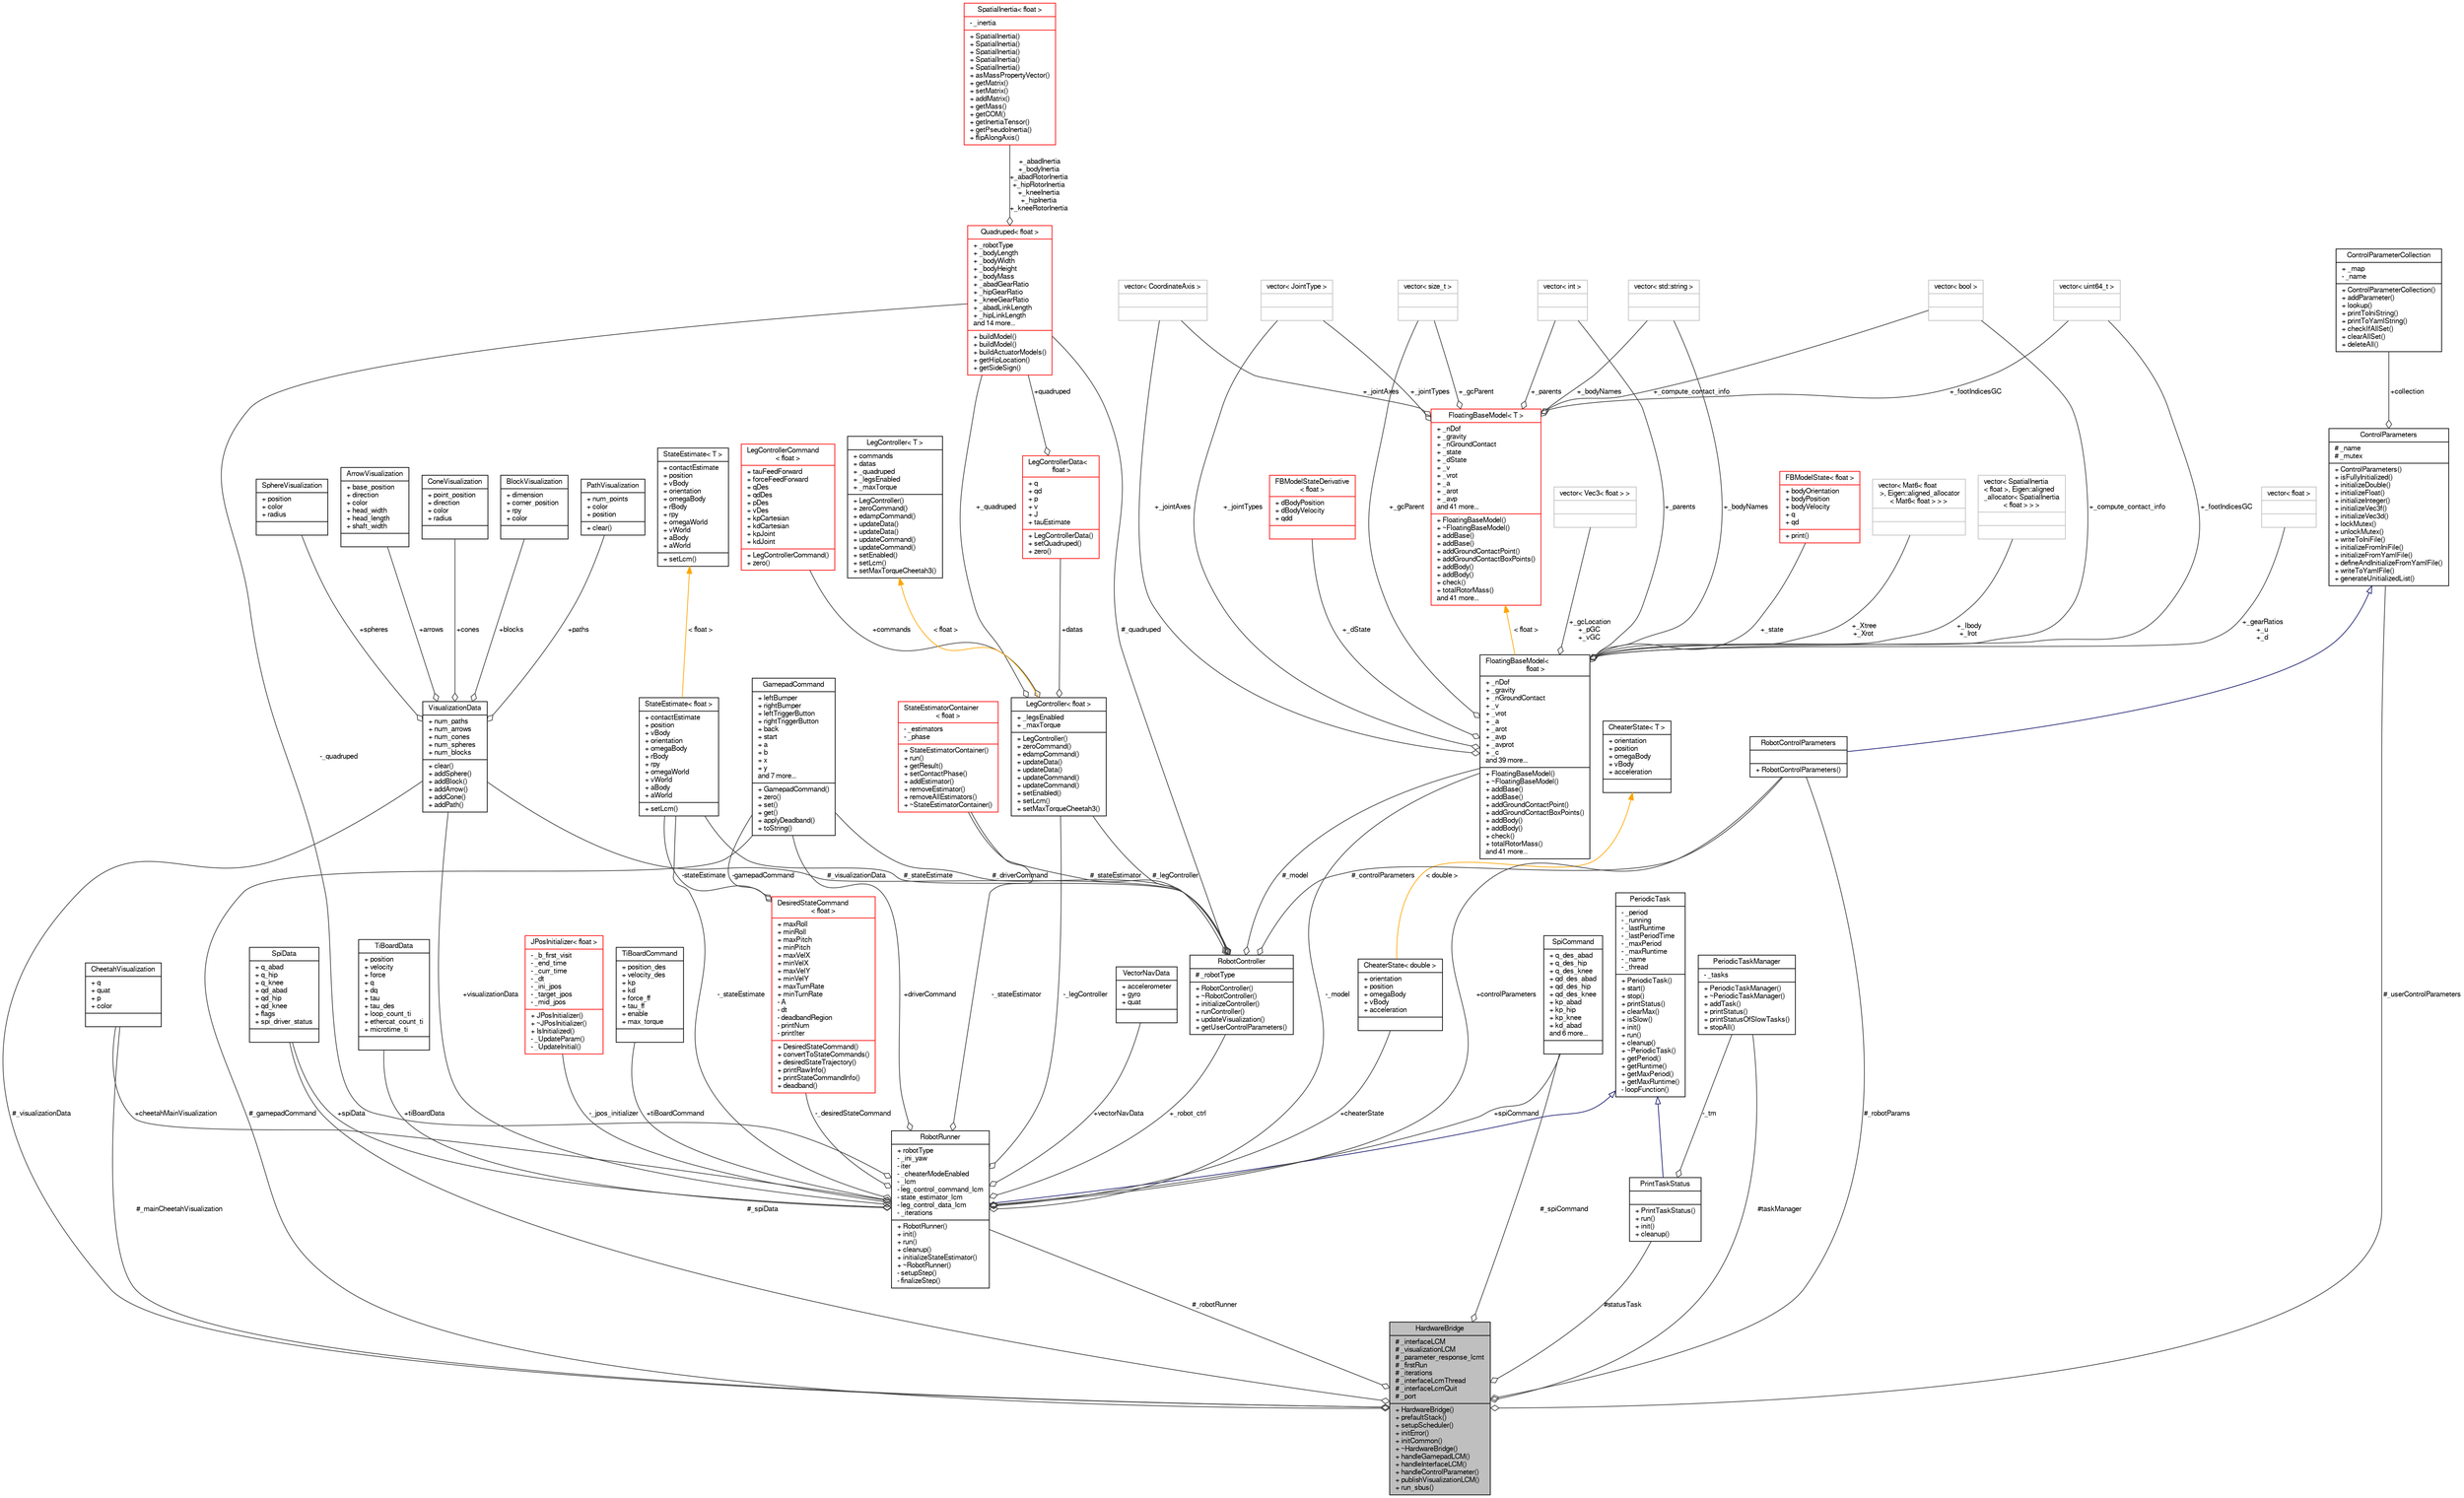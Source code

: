 digraph "HardwareBridge"
{
  edge [fontname="FreeSans",fontsize="10",labelfontname="FreeSans",labelfontsize="10"];
  node [fontname="FreeSans",fontsize="10",shape=record];
  Node1 [label="{HardwareBridge\n|# _interfaceLCM\l# _visualizationLCM\l# _parameter_response_lcmt\l# _firstRun\l# _iterations\l# _interfaceLcmThread\l# _interfaceLcmQuit\l# _port\l|+ HardwareBridge()\l+ prefaultStack()\l+ setupScheduler()\l+ initError()\l+ initCommon()\l+ ~HardwareBridge()\l+ handleGamepadLCM()\l+ handleInterfaceLCM()\l+ handleControlParameter()\l+ publishVisualizationLCM()\l+ run_sbus()\l}",height=0.2,width=0.4,color="black", fillcolor="grey75", style="filled", fontcolor="black"];
  Node2 -> Node1 [color="grey25",fontsize="10",style="solid",label=" #_spiData" ,arrowhead="odiamond",fontname="FreeSans"];
  Node2 [label="{SpiData\n|+ q_abad\l+ q_hip\l+ q_knee\l+ qd_abad\l+ qd_hip\l+ qd_knee\l+ flags\l+ spi_driver_status\l|}",height=0.2,width=0.4,color="black", fillcolor="white", style="filled",URL="$d5/d09/struct_spi_data.html"];
  Node3 -> Node1 [color="grey25",fontsize="10",style="solid",label=" #_mainCheetahVisualization" ,arrowhead="odiamond",fontname="FreeSans"];
  Node3 [label="{CheetahVisualization\n|+ q\l+ quat\l+ p\l+ color\l|}",height=0.2,width=0.4,color="black", fillcolor="white", style="filled",URL="$d0/d6d/struct_cheetah_visualization.html"];
  Node4 -> Node1 [color="grey25",fontsize="10",style="solid",label=" #_robotRunner" ,arrowhead="odiamond",fontname="FreeSans"];
  Node4 [label="{RobotRunner\n|+ robotType\l- _ini_yaw\l- iter\l- _cheaterModeEnabled\l- _lcm\l- leg_control_command_lcm\l- state_estimator_lcm\l- leg_control_data_lcm\l- _iterations\l|+ RobotRunner()\l+ init()\l+ run()\l+ cleanup()\l+ initializeStateEstimator()\l+ ~RobotRunner()\l- setupStep()\l- finalizeStep()\l}",height=0.2,width=0.4,color="black", fillcolor="white", style="filled",URL="$d9/d42/class_robot_runner.html"];
  Node5 -> Node4 [dir="back",color="midnightblue",fontsize="10",style="solid",arrowtail="onormal",fontname="FreeSans"];
  Node5 [label="{PeriodicTask\n|- _period\l- _running\l- _lastRuntime\l- _lastPeriodTime\l- _maxPeriod\l- _maxRuntime\l- _name\l- _thread\l|+ PeriodicTask()\l+ start()\l+ stop()\l+ printStatus()\l+ clearMax()\l+ isSlow()\l+ init()\l+ run()\l+ cleanup()\l+ ~PeriodicTask()\l+ getPeriod()\l+ getRuntime()\l+ getMaxPeriod()\l+ getMaxRuntime()\l- loopFunction()\l}",height=0.2,width=0.4,color="black", fillcolor="white", style="filled",URL="$de/d2f/class_periodic_task.html"];
  Node6 -> Node4 [color="grey25",fontsize="10",style="solid",label=" -_stateEstimate" ,arrowhead="odiamond",fontname="FreeSans"];
  Node6 [label="{StateEstimate\< float \>\n|+ contactEstimate\l+ position\l+ vBody\l+ orientation\l+ omegaBody\l+ rBody\l+ rpy\l+ omegaWorld\l+ vWorld\l+ aBody\l+ aWorld\l|+ setLcm()\l}",height=0.2,width=0.4,color="black", fillcolor="white", style="filled",URL="$dd/df3/struct_state_estimate.html"];
  Node7 -> Node6 [dir="back",color="orange",fontsize="10",style="solid",label=" \< float \>" ,fontname="FreeSans"];
  Node7 [label="{StateEstimate\< T \>\n|+ contactEstimate\l+ position\l+ vBody\l+ orientation\l+ omegaBody\l+ rBody\l+ rpy\l+ omegaWorld\l+ vWorld\l+ aBody\l+ aWorld\l|+ setLcm()\l}",height=0.2,width=0.4,color="black", fillcolor="white", style="filled",URL="$dd/df3/struct_state_estimate.html"];
  Node2 -> Node4 [color="grey25",fontsize="10",style="solid",label=" +spiData" ,arrowhead="odiamond",fontname="FreeSans"];
  Node3 -> Node4 [color="grey25",fontsize="10",style="solid",label=" +cheetahMainVisualization" ,arrowhead="odiamond",fontname="FreeSans"];
  Node8 -> Node4 [color="grey25",fontsize="10",style="solid",label=" -_model" ,arrowhead="odiamond",fontname="FreeSans"];
  Node8 [label="{FloatingBaseModel\<\l float \>\n|+ _nDof\l+ _gravity\l+ _nGroundContact\l+ _v\l+ _vrot\l+ _a\l+ _arot\l+ _avp\l+ _avprot\l+ _c\land 39 more...\l|+ FloatingBaseModel()\l+ ~FloatingBaseModel()\l+ addBase()\l+ addBase()\l+ addGroundContactPoint()\l+ addGroundContactBoxPoints()\l+ addBody()\l+ addBody()\l+ check()\l+ totalRotorMass()\land 41 more...\l}",height=0.2,width=0.4,color="black", fillcolor="white", style="filled",URL="$d6/db1/class_floating_base_model.html"];
  Node9 -> Node8 [color="grey25",fontsize="10",style="solid",label=" +_state" ,arrowhead="odiamond",fontname="FreeSans"];
  Node9 [label="{FBModelState\< float \>\n|+ bodyOrientation\l+ bodyPosition\l+ bodyVelocity\l+ q\l+ qd\l|+ print()\l}",height=0.2,width=0.4,color="red", fillcolor="white", style="filled",URL="$de/d75/struct_f_b_model_state.html"];
  Node10 -> Node8 [color="grey25",fontsize="10",style="solid",label=" +_Xtree\n+_Xrot" ,arrowhead="odiamond",fontname="FreeSans"];
  Node10 [label="{vector\< Mat6\< float\l \>, Eigen::aligned_allocator\l\< Mat6\< float \> \> \>\n||}",height=0.2,width=0.4,color="grey75", fillcolor="white", style="filled"];
  Node11 -> Node8 [color="grey25",fontsize="10",style="solid",label=" +_Ibody\n+_Irot" ,arrowhead="odiamond",fontname="FreeSans"];
  Node11 [label="{vector\< SpatialInertia\l\< float \>, Eigen::aligned\l_allocator\< SpatialInertia\l\< float \> \> \>\n||}",height=0.2,width=0.4,color="grey75", fillcolor="white", style="filled"];
  Node12 -> Node8 [color="grey25",fontsize="10",style="solid",label=" +_jointTypes" ,arrowhead="odiamond",fontname="FreeSans"];
  Node12 [label="{vector\< JointType \>\n||}",height=0.2,width=0.4,color="grey75", fillcolor="white", style="filled"];
  Node13 -> Node8 [color="grey25",fontsize="10",style="solid",label=" +_jointAxes" ,arrowhead="odiamond",fontname="FreeSans"];
  Node13 [label="{vector\< CoordinateAxis \>\n||}",height=0.2,width=0.4,color="grey75", fillcolor="white", style="filled"];
  Node14 -> Node8 [color="grey25",fontsize="10",style="solid",label=" +_footIndicesGC" ,arrowhead="odiamond",fontname="FreeSans"];
  Node14 [label="{vector\< uint64_t \>\n||}",height=0.2,width=0.4,color="grey75", fillcolor="white", style="filled"];
  Node15 -> Node8 [color="grey25",fontsize="10",style="solid",label=" +_gcParent" ,arrowhead="odiamond",fontname="FreeSans"];
  Node15 [label="{vector\< size_t \>\n||}",height=0.2,width=0.4,color="grey75", fillcolor="white", style="filled"];
  Node16 -> Node8 [color="grey25",fontsize="10",style="solid",label=" +_gearRatios\n+_u\n+_d" ,arrowhead="odiamond",fontname="FreeSans"];
  Node16 [label="{vector\< float \>\n||}",height=0.2,width=0.4,color="grey75", fillcolor="white", style="filled"];
  Node17 -> Node8 [color="grey25",fontsize="10",style="solid",label=" +_parents" ,arrowhead="odiamond",fontname="FreeSans"];
  Node17 [label="{vector\< int \>\n||}",height=0.2,width=0.4,color="grey75", fillcolor="white", style="filled"];
  Node18 -> Node8 [color="grey25",fontsize="10",style="solid",label=" +_dState" ,arrowhead="odiamond",fontname="FreeSans"];
  Node18 [label="{FBModelStateDerivative\l\< float \>\n|+ dBodyPosition\l+ dBodyVelocity\l+ qdd\l|}",height=0.2,width=0.4,color="red", fillcolor="white", style="filled",URL="$de/dce/struct_f_b_model_state_derivative.html"];
  Node19 -> Node8 [color="grey25",fontsize="10",style="solid",label=" +_compute_contact_info" ,arrowhead="odiamond",fontname="FreeSans"];
  Node19 [label="{vector\< bool \>\n||}",height=0.2,width=0.4,color="grey75", fillcolor="white", style="filled"];
  Node20 -> Node8 [color="grey25",fontsize="10",style="solid",label=" +_bodyNames" ,arrowhead="odiamond",fontname="FreeSans"];
  Node20 [label="{vector\< std::string \>\n||}",height=0.2,width=0.4,color="grey75", fillcolor="white", style="filled"];
  Node21 -> Node8 [color="grey25",fontsize="10",style="solid",label=" +_gcLocation\n+_pGC\n+_vGC" ,arrowhead="odiamond",fontname="FreeSans"];
  Node21 [label="{vector\< Vec3\< float \> \>\n||}",height=0.2,width=0.4,color="grey75", fillcolor="white", style="filled"];
  Node22 -> Node8 [dir="back",color="orange",fontsize="10",style="solid",label=" \< float \>" ,fontname="FreeSans"];
  Node22 [label="{FloatingBaseModel\< T \>\n|+ _nDof\l+ _gravity\l+ _nGroundContact\l+ _state\l+ _dState\l+ _v\l+ _vrot\l+ _a\l+ _arot\l+ _avp\land 41 more...\l|+ FloatingBaseModel()\l+ ~FloatingBaseModel()\l+ addBase()\l+ addBase()\l+ addGroundContactPoint()\l+ addGroundContactBoxPoints()\l+ addBody()\l+ addBody()\l+ check()\l+ totalRotorMass()\land 41 more...\l}",height=0.2,width=0.4,color="red", fillcolor="white", style="filled",URL="$d6/db1/class_floating_base_model.html"];
  Node12 -> Node22 [color="grey25",fontsize="10",style="solid",label=" +_jointTypes" ,arrowhead="odiamond",fontname="FreeSans"];
  Node13 -> Node22 [color="grey25",fontsize="10",style="solid",label=" +_jointAxes" ,arrowhead="odiamond",fontname="FreeSans"];
  Node14 -> Node22 [color="grey25",fontsize="10",style="solid",label=" +_footIndicesGC" ,arrowhead="odiamond",fontname="FreeSans"];
  Node15 -> Node22 [color="grey25",fontsize="10",style="solid",label=" +_gcParent" ,arrowhead="odiamond",fontname="FreeSans"];
  Node17 -> Node22 [color="grey25",fontsize="10",style="solid",label=" +_parents" ,arrowhead="odiamond",fontname="FreeSans"];
  Node19 -> Node22 [color="grey25",fontsize="10",style="solid",label=" +_compute_contact_info" ,arrowhead="odiamond",fontname="FreeSans"];
  Node20 -> Node22 [color="grey25",fontsize="10",style="solid",label=" +_bodyNames" ,arrowhead="odiamond",fontname="FreeSans"];
  Node23 -> Node4 [color="grey25",fontsize="10",style="solid",label=" -_legController" ,arrowhead="odiamond",fontname="FreeSans"];
  Node23 [label="{LegController\< float \>\n|+ _legsEnabled\l+ _maxTorque\l|+ LegController()\l+ zeroCommand()\l+ edampCommand()\l+ updateData()\l+ updateData()\l+ updateCommand()\l+ updateCommand()\l+ setEnabled()\l+ setLcm()\l+ setMaxTorqueCheetah3()\l}",height=0.2,width=0.4,color="black", fillcolor="white", style="filled",URL="$d0/d96/class_leg_controller.html"];
  Node24 -> Node23 [color="grey25",fontsize="10",style="solid",label=" +datas" ,arrowhead="odiamond",fontname="FreeSans"];
  Node24 [label="{LegControllerData\<\l float \>\n|+ q\l+ qd\l+ p\l+ v\l+ J\l+ tauEstimate\l|+ LegControllerData()\l+ setQuadruped()\l+ zero()\l}",height=0.2,width=0.4,color="red", fillcolor="white", style="filled",URL="$d7/d6e/struct_leg_controller_data.html"];
  Node25 -> Node24 [color="grey25",fontsize="10",style="solid",label=" +quadruped" ,arrowhead="odiamond",fontname="FreeSans"];
  Node25 [label="{Quadruped\< float \>\n|+ _robotType\l+ _bodyLength\l+ _bodyWidth\l+ _bodyHeight\l+ _bodyMass\l+ _abadGearRatio\l+ _hipGearRatio\l+ _kneeGearRatio\l+ _abadLinkLength\l+ _hipLinkLength\land 14 more...\l|+ buildModel()\l+ buildModel()\l+ buildActuatorModels()\l+ getHipLocation()\l+ getSideSign()\l}",height=0.2,width=0.4,color="red", fillcolor="white", style="filled",URL="$dc/d66/class_quadruped.html"];
  Node26 -> Node25 [color="grey25",fontsize="10",style="solid",label=" +_abadInertia\n+_bodyInertia\n+_abadRotorInertia\n+_hipRotorInertia\n+_kneeInertia\n+_hipInertia\n+_kneeRotorInertia" ,arrowhead="odiamond",fontname="FreeSans"];
  Node26 [label="{SpatialInertia\< float \>\n|- _inertia\l|+ SpatialInertia()\l+ SpatialInertia()\l+ SpatialInertia()\l+ SpatialInertia()\l+ SpatialInertia()\l+ asMassPropertyVector()\l+ getMatrix()\l+ setMatrix()\l+ addMatrix()\l+ getMass()\l+ getCOM()\l+ getInertiaTensor()\l+ getPseudoInertia()\l+ flipAlongAxis()\l}",height=0.2,width=0.4,color="red", fillcolor="white", style="filled",URL="$d6/d81/class_spatial_inertia.html"];
  Node25 -> Node23 [color="grey25",fontsize="10",style="solid",label=" +_quadruped" ,arrowhead="odiamond",fontname="FreeSans"];
  Node27 -> Node23 [color="grey25",fontsize="10",style="solid",label=" +commands" ,arrowhead="odiamond",fontname="FreeSans"];
  Node27 [label="{LegControllerCommand\l\< float \>\n|+ tauFeedForward\l+ forceFeedForward\l+ qDes\l+ qdDes\l+ pDes\l+ vDes\l+ kpCartesian\l+ kdCartesian\l+ kpJoint\l+ kdJoint\l|+ LegControllerCommand()\l+ zero()\l}",height=0.2,width=0.4,color="red", fillcolor="white", style="filled",URL="$d1/d6a/struct_leg_controller_command.html"];
  Node28 -> Node23 [dir="back",color="orange",fontsize="10",style="solid",label=" \< float \>" ,fontname="FreeSans"];
  Node28 [label="{LegController\< T \>\n|+ commands\l+ datas\l+ _quadruped\l+ _legsEnabled\l+ _maxTorque\l|+ LegController()\l+ zeroCommand()\l+ edampCommand()\l+ updateData()\l+ updateData()\l+ updateCommand()\l+ updateCommand()\l+ setEnabled()\l+ setLcm()\l+ setMaxTorqueCheetah3()\l}",height=0.2,width=0.4,color="black", fillcolor="white", style="filled",URL="$d0/d96/class_leg_controller.html"];
  Node29 -> Node4 [color="grey25",fontsize="10",style="solid",label=" +vectorNavData" ,arrowhead="odiamond",fontname="FreeSans"];
  Node29 [label="{VectorNavData\n|+ accelerometer\l+ gyro\l+ quat\l|}",height=0.2,width=0.4,color="black", fillcolor="white", style="filled",URL="$df/d06/struct_vector_nav_data.html"];
  Node30 -> Node4 [color="grey25",fontsize="10",style="solid",label=" +cheaterState" ,arrowhead="odiamond",fontname="FreeSans"];
  Node30 [label="{CheaterState\< double \>\n|+ orientation\l+ position\l+ omegaBody\l+ vBody\l+ acceleration\l|}",height=0.2,width=0.4,color="black", fillcolor="white", style="filled",URL="$d2/d3e/struct_cheater_state.html"];
  Node31 -> Node30 [dir="back",color="orange",fontsize="10",style="solid",label=" \< double \>" ,fontname="FreeSans"];
  Node31 [label="{CheaterState\< T \>\n|+ orientation\l+ position\l+ omegaBody\l+ vBody\l+ acceleration\l|}",height=0.2,width=0.4,color="black", fillcolor="white", style="filled",URL="$d2/d3e/struct_cheater_state.html"];
  Node32 -> Node4 [color="grey25",fontsize="10",style="solid",label=" +_robot_ctrl" ,arrowhead="odiamond",fontname="FreeSans"];
  Node32 [label="{RobotController\n|# _robotType\l|+ RobotController()\l+ ~RobotController()\l+ initializeController()\l+ runController()\l+ updateVisualization()\l+ getUserControlParameters()\l}",height=0.2,width=0.4,color="black", fillcolor="white", style="filled",URL="$d4/d6a/class_robot_controller.html"];
  Node6 -> Node32 [color="grey25",fontsize="10",style="solid",label=" #_stateEstimate" ,arrowhead="odiamond",fontname="FreeSans"];
  Node23 -> Node32 [color="grey25",fontsize="10",style="solid",label=" #_legController" ,arrowhead="odiamond",fontname="FreeSans"];
  Node8 -> Node32 [color="grey25",fontsize="10",style="solid",label=" #_model" ,arrowhead="odiamond",fontname="FreeSans"];
  Node25 -> Node32 [color="grey25",fontsize="10",style="solid",label=" #_quadruped" ,arrowhead="odiamond",fontname="FreeSans"];
  Node33 -> Node32 [color="grey25",fontsize="10",style="solid",label=" #_visualizationData" ,arrowhead="odiamond",fontname="FreeSans"];
  Node33 [label="{VisualizationData\n|+ num_paths\l+ num_arrows\l+ num_cones\l+ num_spheres\l+ num_blocks\l|+ clear()\l+ addSphere()\l+ addBlock()\l+ addArrow()\l+ addCone()\l+ addPath()\l}",height=0.2,width=0.4,color="black", fillcolor="white", style="filled",URL="$d3/d60/struct_visualization_data.html"];
  Node34 -> Node33 [color="grey25",fontsize="10",style="solid",label=" +arrows" ,arrowhead="odiamond",fontname="FreeSans"];
  Node34 [label="{ArrowVisualization\n|+ base_position\l+ direction\l+ color\l+ head_width\l+ head_length\l+ shaft_width\l|}",height=0.2,width=0.4,color="black", fillcolor="white", style="filled",URL="$d4/d7b/struct_arrow_visualization.html"];
  Node35 -> Node33 [color="grey25",fontsize="10",style="solid",label=" +cones" ,arrowhead="odiamond",fontname="FreeSans"];
  Node35 [label="{ConeVisualization\n|+ point_position\l+ direction\l+ color\l+ radius\l|}",height=0.2,width=0.4,color="black", fillcolor="white", style="filled",URL="$df/da6/struct_cone_visualization.html"];
  Node36 -> Node33 [color="grey25",fontsize="10",style="solid",label=" +blocks" ,arrowhead="odiamond",fontname="FreeSans"];
  Node36 [label="{BlockVisualization\n|+ dimension\l+ corner_position\l+ rpy\l+ color\l|}",height=0.2,width=0.4,color="black", fillcolor="white", style="filled",URL="$d5/d38/struct_block_visualization.html"];
  Node37 -> Node33 [color="grey25",fontsize="10",style="solid",label=" +paths" ,arrowhead="odiamond",fontname="FreeSans"];
  Node37 [label="{PathVisualization\n|+ num_points\l+ color\l+ position\l|+ clear()\l}",height=0.2,width=0.4,color="black", fillcolor="white", style="filled",URL="$d1/d06/struct_path_visualization.html"];
  Node38 -> Node33 [color="grey25",fontsize="10",style="solid",label=" +spheres" ,arrowhead="odiamond",fontname="FreeSans"];
  Node38 [label="{SphereVisualization\n|+ position\l+ color\l+ radius\l|}",height=0.2,width=0.4,color="black", fillcolor="white", style="filled",URL="$d7/d94/struct_sphere_visualization.html"];
  Node39 -> Node32 [color="grey25",fontsize="10",style="solid",label=" #_stateEstimator" ,arrowhead="odiamond",fontname="FreeSans"];
  Node39 [label="{StateEstimatorContainer\l\< float \>\n|- _estimators\l- _phase\l|+ StateEstimatorContainer()\l+ run()\l+ getResult()\l+ setContactPhase()\l+ addEstimator()\l+ removeEstimator()\l+ removeAllEstimators()\l+ ~StateEstimatorContainer()\l}",height=0.2,width=0.4,color="red", fillcolor="white", style="filled",URL="$d1/d3b/class_state_estimator_container.html"];
  Node40 -> Node32 [color="grey25",fontsize="10",style="solid",label=" #_driverCommand" ,arrowhead="odiamond",fontname="FreeSans"];
  Node40 [label="{GamepadCommand\n|+ leftBumper\l+ rightBumper\l+ leftTriggerButton\l+ rightTriggerButton\l+ back\l+ start\l+ a\l+ b\l+ x\l+ y\land 7 more...\l|+ GamepadCommand()\l+ zero()\l+ set()\l+ get()\l+ applyDeadband()\l+ toString()\l}",height=0.2,width=0.4,color="black", fillcolor="white", style="filled",URL="$d4/d51/struct_gamepad_command.html"];
  Node41 -> Node32 [color="grey25",fontsize="10",style="solid",label=" #_controlParameters" ,arrowhead="odiamond",fontname="FreeSans"];
  Node41 [label="{RobotControlParameters\n||+ RobotControlParameters()\l}",height=0.2,width=0.4,color="black", fillcolor="white", style="filled",URL="$d0/d73/class_robot_control_parameters.html"];
  Node42 -> Node41 [dir="back",color="midnightblue",fontsize="10",style="solid",arrowtail="onormal",fontname="FreeSans"];
  Node42 [label="{ControlParameters\n|# _name\l# _mutex\l|+ ControlParameters()\l+ isFullyInitialized()\l+ initializeDouble()\l+ initializeFloat()\l+ initializeInteger()\l+ initializeVec3f()\l+ initializeVec3d()\l+ lockMutex()\l+ unlockMutex()\l+ writeToIniFile()\l+ initializeFromIniFile()\l+ initializeFromYamlFile()\l+ defineAndInitializeFromYamlFile()\l+ writeToYamlFile()\l+ generateUnitializedList()\l}",height=0.2,width=0.4,color="black", fillcolor="white", style="filled",URL="$d8/d86/class_control_parameters.html"];
  Node43 -> Node42 [color="grey25",fontsize="10",style="solid",label=" +collection" ,arrowhead="odiamond",fontname="FreeSans"];
  Node43 [label="{ControlParameterCollection\n|+ _map\l- _name\l|+ ControlParameterCollection()\l+ addParameter()\l+ lookup()\l+ printToIniString()\l+ printToYamlString()\l+ checkIfAllSet()\l+ clearAllSet()\l+ deleteAll()\l}",height=0.2,width=0.4,color="black", fillcolor="white", style="filled",URL="$dd/da1/class_control_parameter_collection.html"];
  Node44 -> Node4 [color="grey25",fontsize="10",style="solid",label=" +tiBoardData" ,arrowhead="odiamond",fontname="FreeSans"];
  Node44 [label="{TiBoardData\n|+ position\l+ velocity\l+ force\l+ q\l+ dq\l+ tau\l+ tau_des\l+ loop_count_ti\l+ ethercat_count_ti\l+ microtime_ti\l|}",height=0.2,width=0.4,color="black", fillcolor="white", style="filled",URL="$de/de1/struct_ti_board_data.html"];
  Node25 -> Node4 [color="grey25",fontsize="10",style="solid",label=" -_quadruped" ,arrowhead="odiamond",fontname="FreeSans"];
  Node39 -> Node4 [color="grey25",fontsize="10",style="solid",label=" -_stateEstimator" ,arrowhead="odiamond",fontname="FreeSans"];
  Node33 -> Node4 [color="grey25",fontsize="10",style="solid",label=" +visualizationData" ,arrowhead="odiamond",fontname="FreeSans"];
  Node45 -> Node4 [color="grey25",fontsize="10",style="solid",label=" -_desiredStateCommand" ,arrowhead="odiamond",fontname="FreeSans"];
  Node45 [label="{DesiredStateCommand\l\< float \>\n|+ maxRoll\l+ minRoll\l+ maxPitch\l+ minPitch\l+ maxVelX\l+ minVelX\l+ maxVelY\l+ minVelY\l+ maxTurnRate\l+ minTurnRate\l- A\l- dt\l- deadbandRegion\l- printNum\l- printIter\l|+ DesiredStateCommand()\l+ convertToStateCommands()\l+ desiredStateTrajectory()\l+ printRawInfo()\l+ printStateCommandInfo()\l+ deadband()\l}",height=0.2,width=0.4,color="red", fillcolor="white", style="filled",URL="$d0/d27/class_desired_state_command.html"];
  Node6 -> Node45 [color="grey25",fontsize="10",style="solid",label=" -stateEstimate" ,arrowhead="odiamond",fontname="FreeSans"];
  Node40 -> Node45 [color="grey25",fontsize="10",style="solid",label=" -gamepadCommand" ,arrowhead="odiamond",fontname="FreeSans"];
  Node46 -> Node4 [color="grey25",fontsize="10",style="solid",label=" -_jpos_initializer" ,arrowhead="odiamond",fontname="FreeSans"];
  Node46 [label="{JPosInitializer\< float \>\n|- _b_first_visit\l- _end_time\l- _curr_time\l- _dt\l- _ini_jpos\l- _target_jpos\l- _mid_jpos\l|+ JPosInitializer()\l+ ~JPosInitializer()\l+ IsInitialized()\l- _UpdateParam()\l- _UpdateInitial()\l}",height=0.2,width=0.4,color="red", fillcolor="white", style="filled",URL="$d6/d0e/class_j_pos_initializer.html"];
  Node47 -> Node4 [color="grey25",fontsize="10",style="solid",label=" +tiBoardCommand" ,arrowhead="odiamond",fontname="FreeSans"];
  Node47 [label="{TiBoardCommand\n|+ position_des\l+ velocity_des\l+ kp\l+ kd\l+ force_ff\l+ tau_ff\l+ enable\l+ max_torque\l|}",height=0.2,width=0.4,color="black", fillcolor="white", style="filled",URL="$d8/d03/struct_ti_board_command.html"];
  Node40 -> Node4 [color="grey25",fontsize="10",style="solid",label=" +driverCommand" ,arrowhead="odiamond",fontname="FreeSans"];
  Node41 -> Node4 [color="grey25",fontsize="10",style="solid",label=" +controlParameters" ,arrowhead="odiamond",fontname="FreeSans"];
  Node48 -> Node4 [color="grey25",fontsize="10",style="solid",label=" +spiCommand" ,arrowhead="odiamond",fontname="FreeSans"];
  Node48 [label="{SpiCommand\n|+ q_des_abad\l+ q_des_hip\l+ q_des_knee\l+ qd_des_abad\l+ qd_des_hip\l+ qd_des_knee\l+ kp_abad\l+ kp_hip\l+ kp_knee\l+ kd_abad\land 6 more...\l|}",height=0.2,width=0.4,color="black", fillcolor="white", style="filled",URL="$d0/ddd/struct_spi_command.html"];
  Node42 -> Node1 [color="grey25",fontsize="10",style="solid",label=" #_userControlParameters" ,arrowhead="odiamond",fontname="FreeSans"];
  Node49 -> Node1 [color="grey25",fontsize="10",style="solid",label=" #taskManager" ,arrowhead="odiamond",fontname="FreeSans"];
  Node49 [label="{PeriodicTaskManager\n|- _tasks\l|+ PeriodicTaskManager()\l+ ~PeriodicTaskManager()\l+ addTask()\l+ printStatus()\l+ printStatusOfSlowTasks()\l+ stopAll()\l}",height=0.2,width=0.4,color="black", fillcolor="white", style="filled",URL="$d2/d31/class_periodic_task_manager.html"];
  Node50 -> Node1 [color="grey25",fontsize="10",style="solid",label=" #statusTask" ,arrowhead="odiamond",fontname="FreeSans"];
  Node50 [label="{PrintTaskStatus\n||+ PrintTaskStatus()\l+ run()\l+ init()\l+ cleanup()\l}",height=0.2,width=0.4,color="black", fillcolor="white", style="filled",URL="$dc/d6d/class_print_task_status.html"];
  Node5 -> Node50 [dir="back",color="midnightblue",fontsize="10",style="solid",arrowtail="onormal",fontname="FreeSans"];
  Node49 -> Node50 [color="grey25",fontsize="10",style="solid",label=" -_tm" ,arrowhead="odiamond",fontname="FreeSans"];
  Node33 -> Node1 [color="grey25",fontsize="10",style="solid",label=" #_visualizationData" ,arrowhead="odiamond",fontname="FreeSans"];
  Node40 -> Node1 [color="grey25",fontsize="10",style="solid",label=" #_gamepadCommand" ,arrowhead="odiamond",fontname="FreeSans"];
  Node41 -> Node1 [color="grey25",fontsize="10",style="solid",label=" #_robotParams" ,arrowhead="odiamond",fontname="FreeSans"];
  Node48 -> Node1 [color="grey25",fontsize="10",style="solid",label=" #_spiCommand" ,arrowhead="odiamond",fontname="FreeSans"];
}

